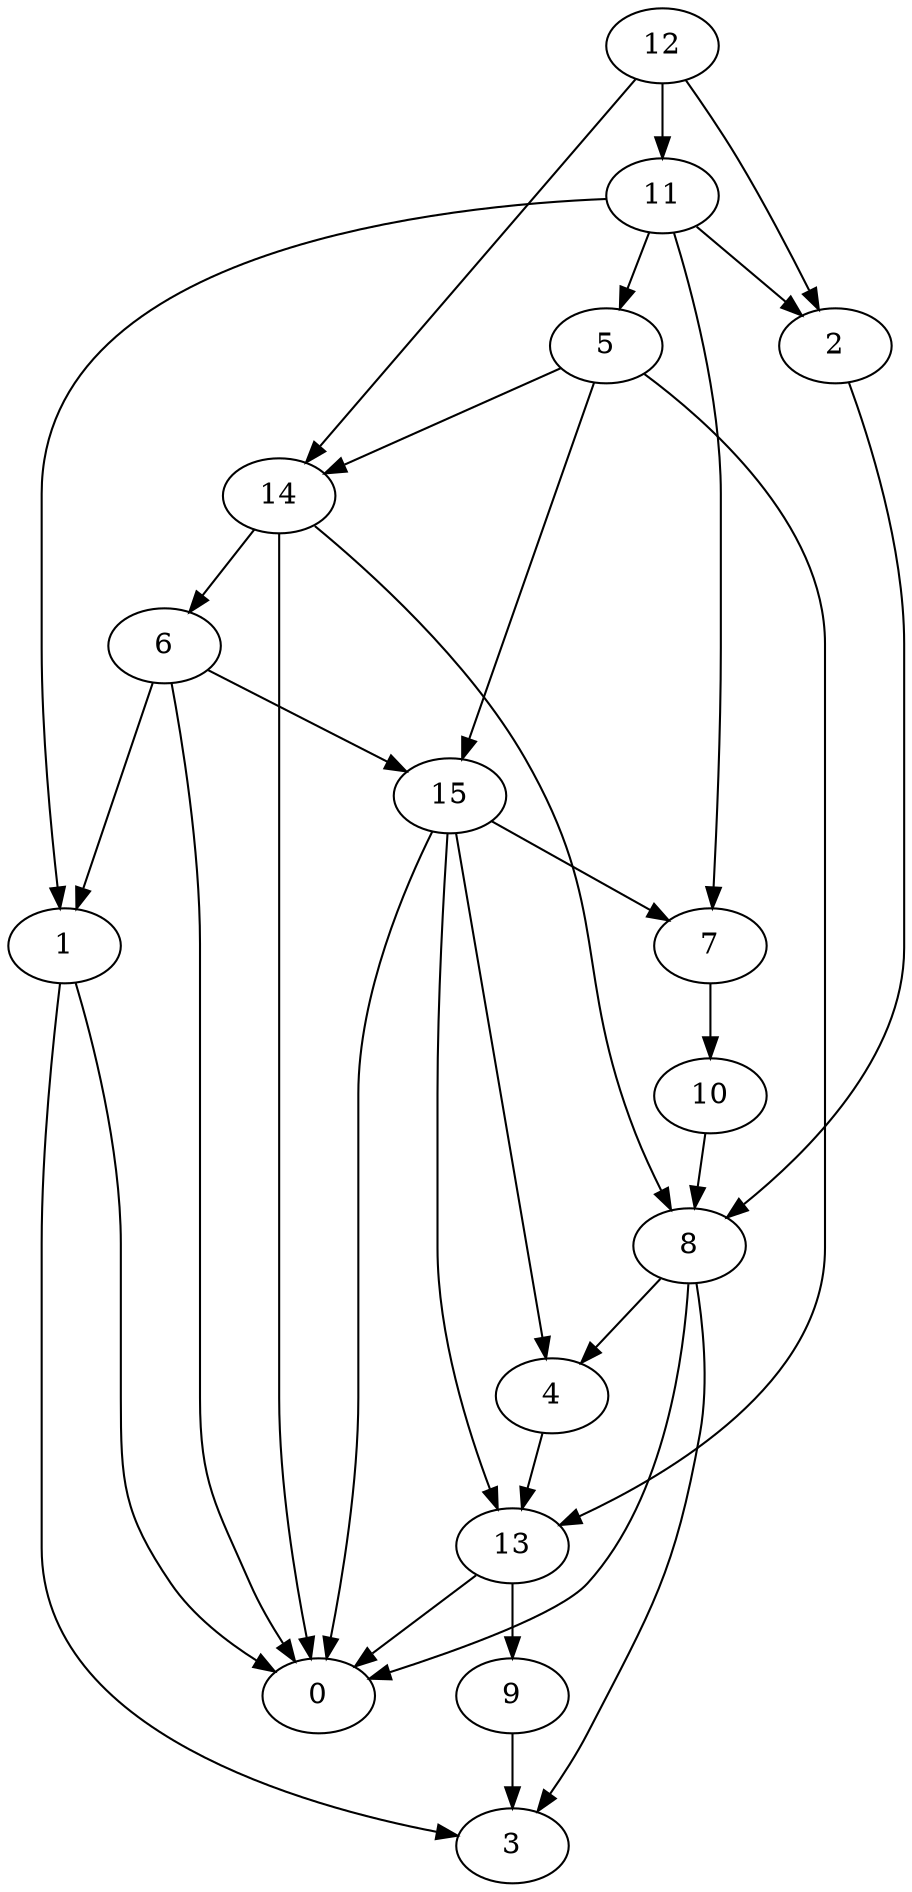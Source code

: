 strict digraph  {
	0	 [pos="0.555068417591,11.0045064088"];
	1	 [pos="0.493195276089,6.63054802771"];
	1 -> 0;
	3	 [pos="0.528863229916,12.0055888922"];
	1 -> 3;
	2	 [pos="0.612641887136,4.56628233856"];
	8	 [pos="0.634627606643,8.00347169612"];
	2 -> 8;
	4	 [pos="0.498443108326,9.00375933867"];
	13	 [pos="0.417299436389,10.0037741218"];
	4 -> 13;
	5	 [pos="0.419723982784,2.00163604869"];
	5 -> 13;
	14	 [pos="0.540269162767,3.00207589158"];
	5 -> 14;
	15	 [pos="0.543968934576,5.00268091516"];
	5 -> 15;
	6	 [pos="0.464253524923,4.00238930275"];
	6 -> 0;
	6 -> 1;
	6 -> 15;
	7	 [pos="0.927993611435,6.0029362167"];
	10	 [pos="0.639123847785,7.00320653879"];
	7 -> 10;
	8 -> 0;
	8 -> 3;
	8 -> 4;
	9	 [pos="0.0,11.0046854298"];
	9 -> 3;
	10 -> 8;
	11	 [pos="0.535896721184,1.00129644884"];
	11 -> 1;
	11 -> 2;
	11 -> 5;
	11 -> 7;
	12	 [pos="0.635444343447,0.0"];
	12 -> 2;
	12 -> 11;
	12 -> 14;
	13 -> 0;
	13 -> 9;
	14 -> 0;
	14 -> 6;
	14 -> 8;
	15 -> 0;
	15 -> 4;
	15 -> 7;
	15 -> 13;
}
